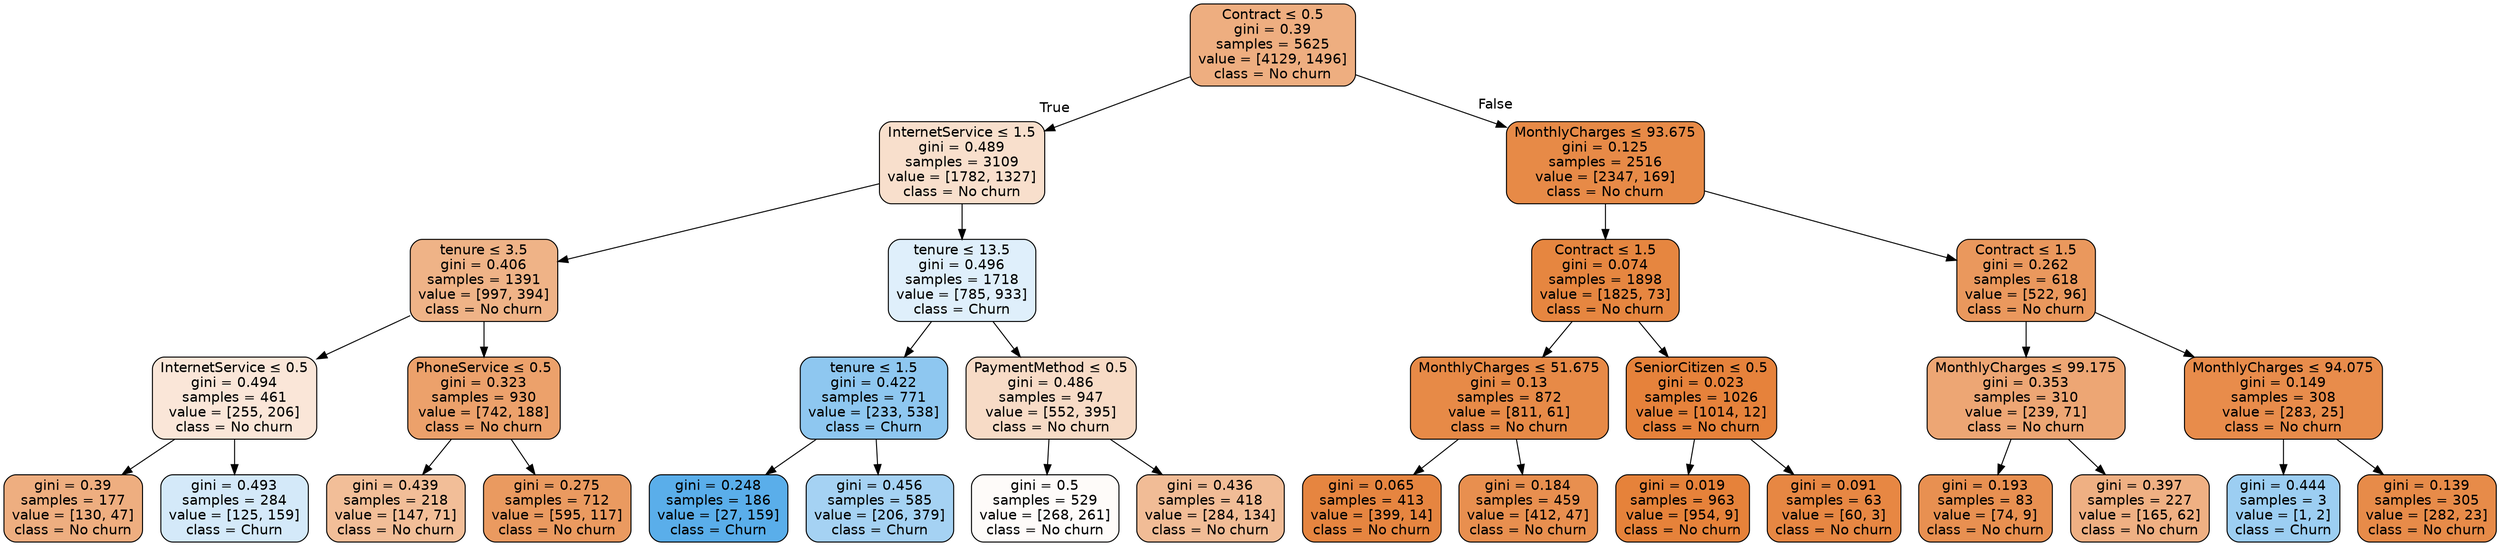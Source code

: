 digraph Tree {
node [shape=box, style="filled, rounded", color="black", fontname=helvetica] ;
edge [fontname=helvetica] ;
0 [label=<Contract &le; 0.5<br/>gini = 0.39<br/>samples = 5625<br/>value = [4129, 1496]<br/>class = No churn>, fillcolor="#e58139a3"] ;
1 [label=<InternetService &le; 1.5<br/>gini = 0.489<br/>samples = 3109<br/>value = [1782, 1327]<br/>class = No churn>, fillcolor="#e5813941"] ;
0 -> 1 [labeldistance=2.5, labelangle=45, headlabel="True"] ;
2 [label=<tenure &le; 3.5<br/>gini = 0.406<br/>samples = 1391<br/>value = [997, 394]<br/>class = No churn>, fillcolor="#e581399a"] ;
1 -> 2 ;
3 [label=<InternetService &le; 0.5<br/>gini = 0.494<br/>samples = 461<br/>value = [255, 206]<br/>class = No churn>, fillcolor="#e5813931"] ;
2 -> 3 ;
4 [label=<gini = 0.39<br/>samples = 177<br/>value = [130, 47]<br/>class = No churn>, fillcolor="#e58139a3"] ;
3 -> 4 ;
5 [label=<gini = 0.493<br/>samples = 284<br/>value = [125, 159]<br/>class = Churn>, fillcolor="#399de537"] ;
3 -> 5 ;
6 [label=<PhoneService &le; 0.5<br/>gini = 0.323<br/>samples = 930<br/>value = [742, 188]<br/>class = No churn>, fillcolor="#e58139be"] ;
2 -> 6 ;
7 [label=<gini = 0.439<br/>samples = 218<br/>value = [147, 71]<br/>class = No churn>, fillcolor="#e5813984"] ;
6 -> 7 ;
8 [label=<gini = 0.275<br/>samples = 712<br/>value = [595, 117]<br/>class = No churn>, fillcolor="#e58139cd"] ;
6 -> 8 ;
9 [label=<tenure &le; 13.5<br/>gini = 0.496<br/>samples = 1718<br/>value = [785, 933]<br/>class = Churn>, fillcolor="#399de528"] ;
1 -> 9 ;
10 [label=<tenure &le; 1.5<br/>gini = 0.422<br/>samples = 771<br/>value = [233, 538]<br/>class = Churn>, fillcolor="#399de591"] ;
9 -> 10 ;
11 [label=<gini = 0.248<br/>samples = 186<br/>value = [27, 159]<br/>class = Churn>, fillcolor="#399de5d4"] ;
10 -> 11 ;
12 [label=<gini = 0.456<br/>samples = 585<br/>value = [206, 379]<br/>class = Churn>, fillcolor="#399de574"] ;
10 -> 12 ;
13 [label=<PaymentMethod &le; 0.5<br/>gini = 0.486<br/>samples = 947<br/>value = [552, 395]<br/>class = No churn>, fillcolor="#e5813949"] ;
9 -> 13 ;
14 [label=<gini = 0.5<br/>samples = 529<br/>value = [268, 261]<br/>class = No churn>, fillcolor="#e5813907"] ;
13 -> 14 ;
15 [label=<gini = 0.436<br/>samples = 418<br/>value = [284, 134]<br/>class = No churn>, fillcolor="#e5813987"] ;
13 -> 15 ;
16 [label=<MonthlyCharges &le; 93.675<br/>gini = 0.125<br/>samples = 2516<br/>value = [2347, 169]<br/>class = No churn>, fillcolor="#e58139ed"] ;
0 -> 16 [labeldistance=2.5, labelangle=-45, headlabel="False"] ;
17 [label=<Contract &le; 1.5<br/>gini = 0.074<br/>samples = 1898<br/>value = [1825, 73]<br/>class = No churn>, fillcolor="#e58139f5"] ;
16 -> 17 ;
18 [label=<MonthlyCharges &le; 51.675<br/>gini = 0.13<br/>samples = 872<br/>value = [811, 61]<br/>class = No churn>, fillcolor="#e58139ec"] ;
17 -> 18 ;
19 [label=<gini = 0.065<br/>samples = 413<br/>value = [399, 14]<br/>class = No churn>, fillcolor="#e58139f6"] ;
18 -> 19 ;
20 [label=<gini = 0.184<br/>samples = 459<br/>value = [412, 47]<br/>class = No churn>, fillcolor="#e58139e2"] ;
18 -> 20 ;
21 [label=<SeniorCitizen &le; 0.5<br/>gini = 0.023<br/>samples = 1026<br/>value = [1014, 12]<br/>class = No churn>, fillcolor="#e58139fc"] ;
17 -> 21 ;
22 [label=<gini = 0.019<br/>samples = 963<br/>value = [954, 9]<br/>class = No churn>, fillcolor="#e58139fd"] ;
21 -> 22 ;
23 [label=<gini = 0.091<br/>samples = 63<br/>value = [60, 3]<br/>class = No churn>, fillcolor="#e58139f2"] ;
21 -> 23 ;
24 [label=<Contract &le; 1.5<br/>gini = 0.262<br/>samples = 618<br/>value = [522, 96]<br/>class = No churn>, fillcolor="#e58139d0"] ;
16 -> 24 ;
25 [label=<MonthlyCharges &le; 99.175<br/>gini = 0.353<br/>samples = 310<br/>value = [239, 71]<br/>class = No churn>, fillcolor="#e58139b3"] ;
24 -> 25 ;
26 [label=<gini = 0.193<br/>samples = 83<br/>value = [74, 9]<br/>class = No churn>, fillcolor="#e58139e0"] ;
25 -> 26 ;
27 [label=<gini = 0.397<br/>samples = 227<br/>value = [165, 62]<br/>class = No churn>, fillcolor="#e581399f"] ;
25 -> 27 ;
28 [label=<MonthlyCharges &le; 94.075<br/>gini = 0.149<br/>samples = 308<br/>value = [283, 25]<br/>class = No churn>, fillcolor="#e58139e8"] ;
24 -> 28 ;
29 [label=<gini = 0.444<br/>samples = 3<br/>value = [1, 2]<br/>class = Churn>, fillcolor="#399de57f"] ;
28 -> 29 ;
30 [label=<gini = 0.139<br/>samples = 305<br/>value = [282, 23]<br/>class = No churn>, fillcolor="#e58139ea"] ;
28 -> 30 ;
}
